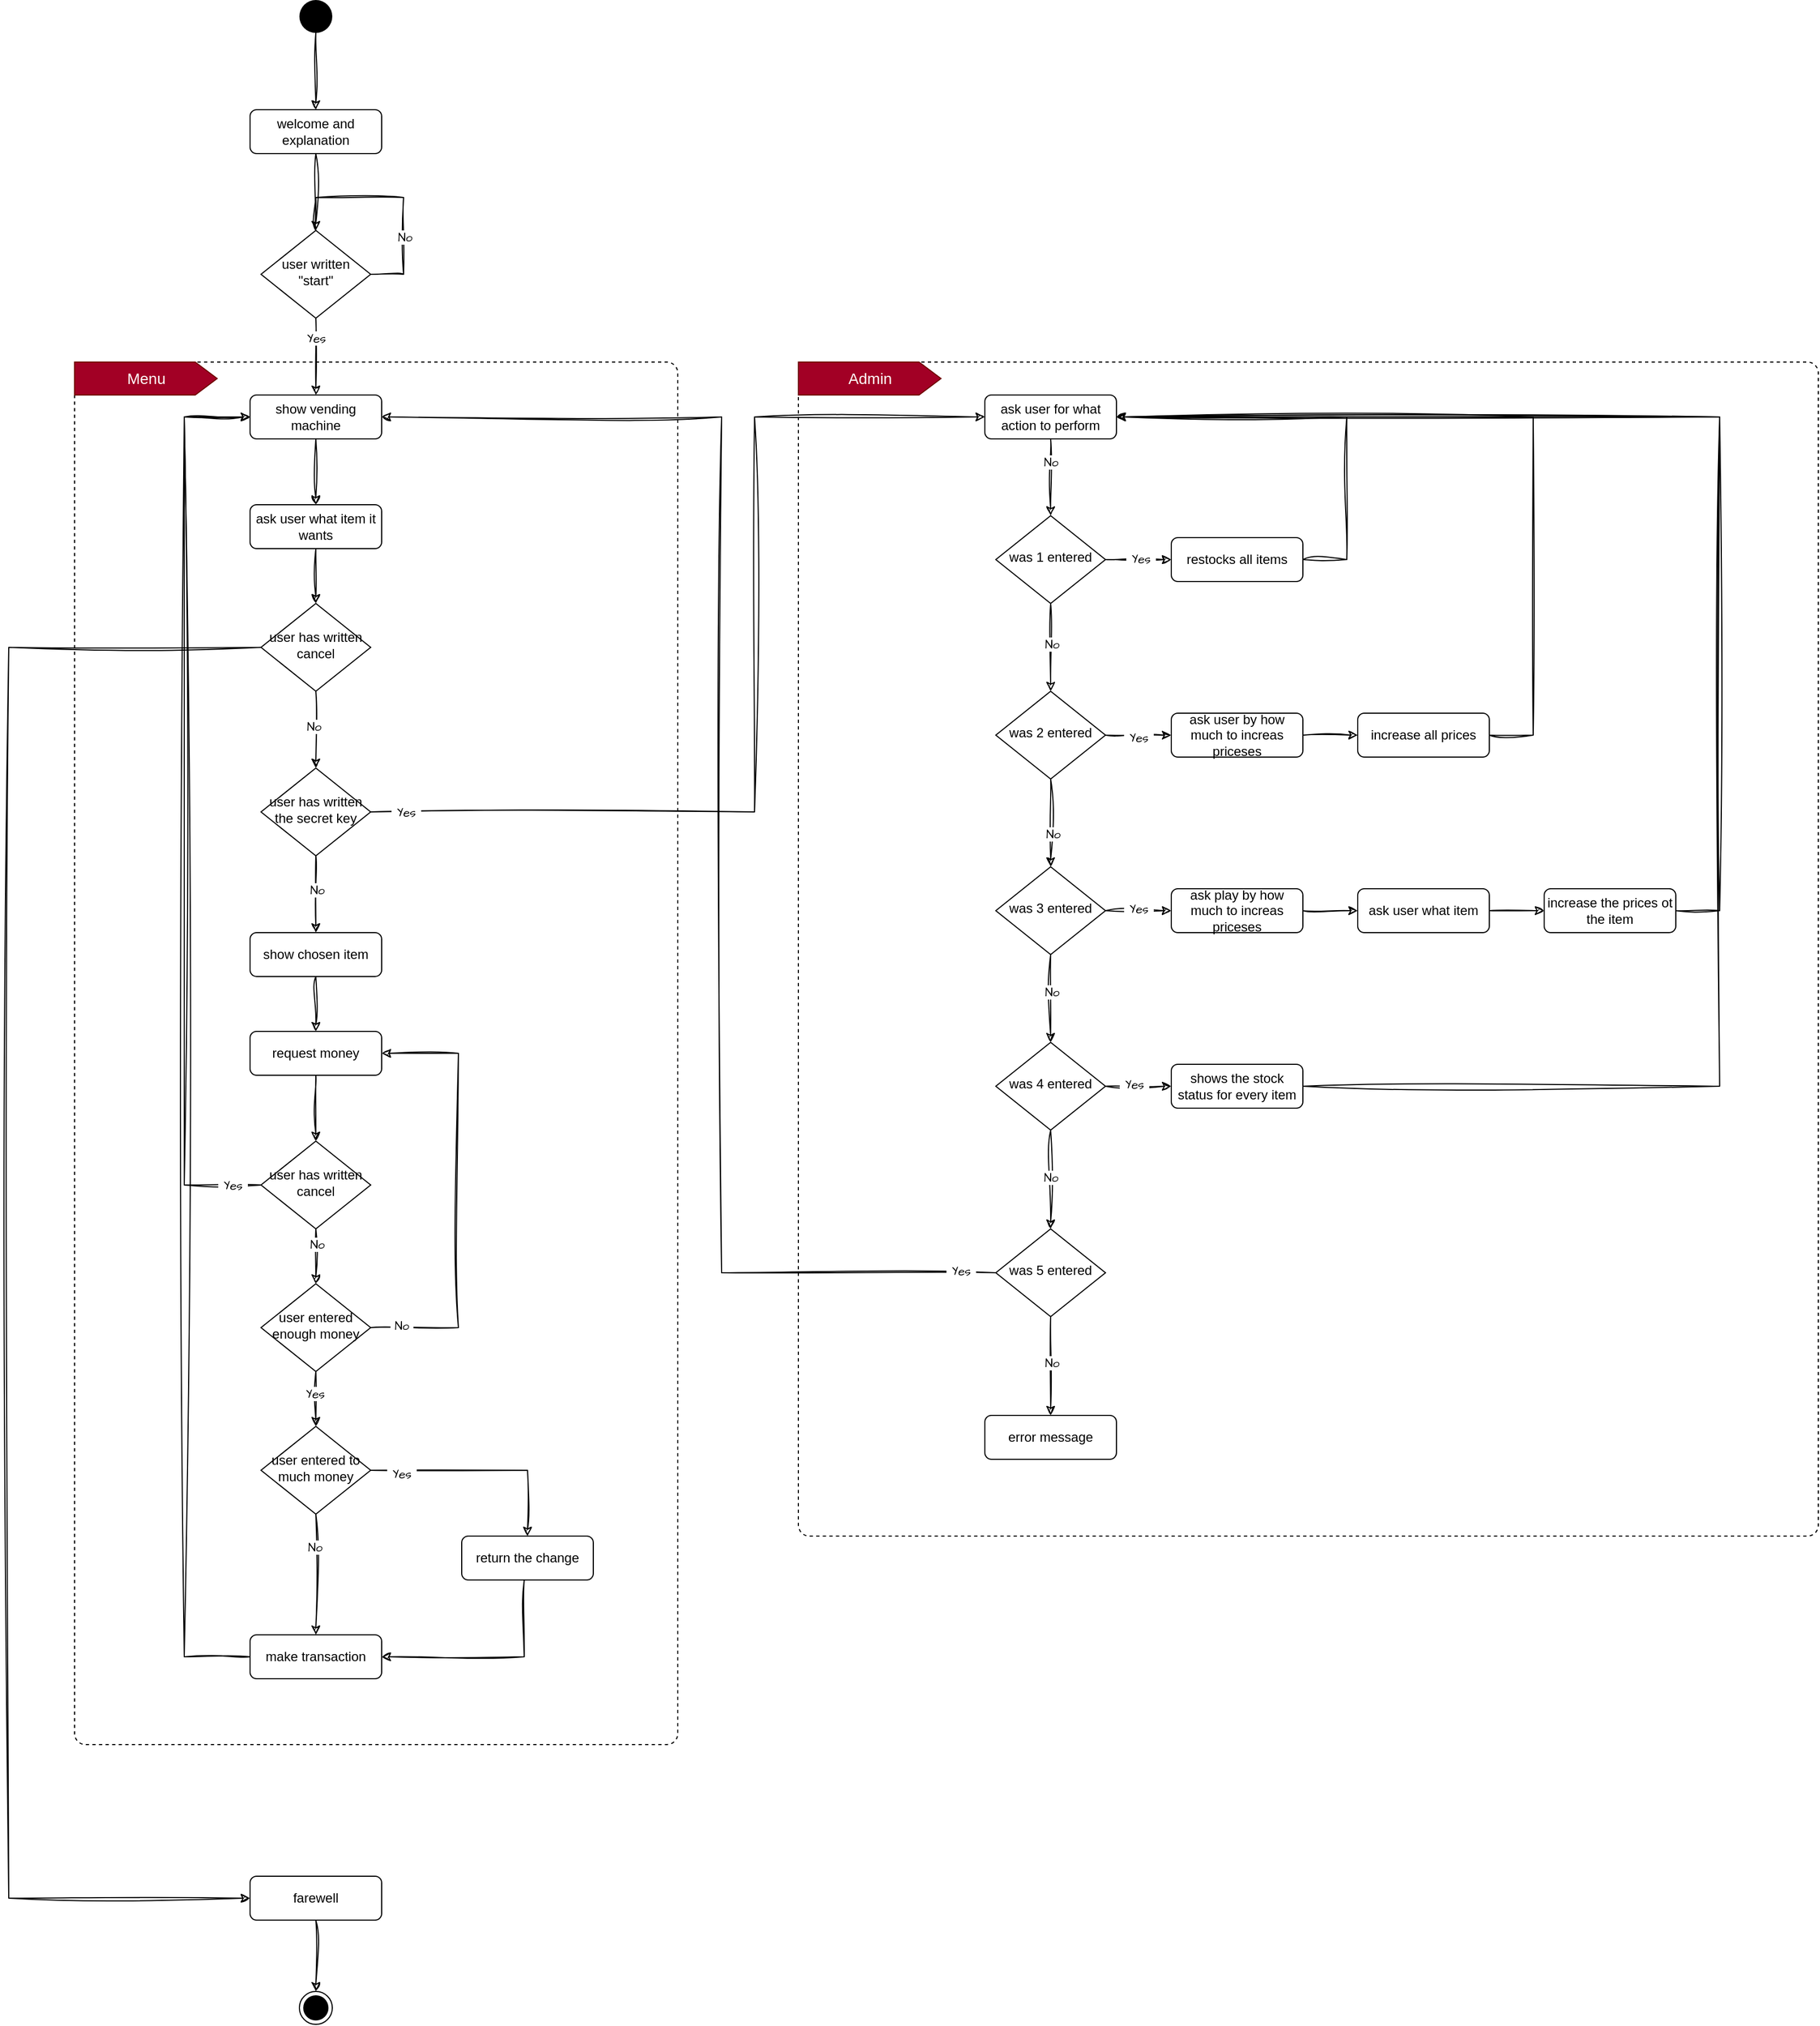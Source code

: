 <mxfile version="24.7.17">
  <diagram id="C5RBs43oDa-KdzZeNtuy" name="Page-1">
    <mxGraphModel dx="4732" dy="3442" grid="1" gridSize="10" guides="1" tooltips="1" connect="1" arrows="1" fold="1" page="1" pageScale="1" pageWidth="827" pageHeight="1169" math="0" shadow="0">
      <root>
        <mxCell id="WIyWlLk6GJQsqaUBKTNV-0" />
        <mxCell id="WIyWlLk6GJQsqaUBKTNV-1" parent="WIyWlLk6GJQsqaUBKTNV-0" />
        <mxCell id="5bLGTl8kQyNxl-shVRan-60" value="" style="dashed=1;rounded=1;absoluteArcSize=1;arcSize=20;html=1;verticalAlign=top;align=left;spacingTop=5;spacingLeft=10;hachureGap=4;pointerEvents=0;" vertex="1" parent="WIyWlLk6GJQsqaUBKTNV-1">
          <mxGeometry x="660" y="270" width="930" height="1070" as="geometry" />
        </mxCell>
        <mxCell id="5bLGTl8kQyNxl-shVRan-0" value="" style="dashed=1;rounded=1;absoluteArcSize=1;arcSize=20;html=1;verticalAlign=top;align=left;spacingTop=5;spacingLeft=10;hachureGap=4;pointerEvents=0;" vertex="1" parent="WIyWlLk6GJQsqaUBKTNV-1">
          <mxGeometry y="270" width="550" height="1260" as="geometry" />
        </mxCell>
        <mxCell id="5bLGTl8kQyNxl-shVRan-13" style="edgeStyle=orthogonalEdgeStyle;rounded=0;sketch=1;hachureGap=4;jiggle=2;curveFitting=1;orthogonalLoop=1;jettySize=auto;html=1;entryX=0.5;entryY=0;entryDx=0;entryDy=0;fontFamily=Architects Daughter;fontSource=https%3A%2F%2Ffonts.googleapis.com%2Fcss%3Ffamily%3DArchitects%2BDaughter;" edge="1" parent="WIyWlLk6GJQsqaUBKTNV-1" source="WIyWlLk6GJQsqaUBKTNV-3" target="WIyWlLk6GJQsqaUBKTNV-6">
          <mxGeometry relative="1" as="geometry" />
        </mxCell>
        <mxCell id="WIyWlLk6GJQsqaUBKTNV-3" value="welcome and explanation" style="rounded=1;whiteSpace=wrap;html=1;fontSize=12;glass=0;strokeWidth=1;shadow=0;" parent="WIyWlLk6GJQsqaUBKTNV-1" vertex="1">
          <mxGeometry x="160" y="40" width="120" height="40" as="geometry" />
        </mxCell>
        <mxCell id="5bLGTl8kQyNxl-shVRan-14" style="edgeStyle=orthogonalEdgeStyle;rounded=0;sketch=1;hachureGap=4;jiggle=2;curveFitting=1;orthogonalLoop=1;jettySize=auto;html=1;fontFamily=Architects Daughter;fontSource=https%3A%2F%2Ffonts.googleapis.com%2Fcss%3Ffamily%3DArchitects%2BDaughter;" edge="1" parent="WIyWlLk6GJQsqaUBKTNV-1" source="WIyWlLk6GJQsqaUBKTNV-6" target="n-0cQPRteFi9IoBBT434-6">
          <mxGeometry relative="1" as="geometry" />
        </mxCell>
        <mxCell id="5bLGTl8kQyNxl-shVRan-19" value="Yes" style="edgeLabel;html=1;align=center;verticalAlign=middle;resizable=0;points=[];sketch=1;hachureGap=4;jiggle=2;curveFitting=1;fontFamily=Architects Daughter;fontSource=https%3A%2F%2Ffonts.googleapis.com%2Fcss%3Ffamily%3DArchitects%2BDaughter;" vertex="1" connectable="0" parent="5bLGTl8kQyNxl-shVRan-14">
          <mxGeometry x="-0.502" relative="1" as="geometry">
            <mxPoint as="offset" />
          </mxGeometry>
        </mxCell>
        <mxCell id="WIyWlLk6GJQsqaUBKTNV-6" value="user written &quot;start&quot;" style="rhombus;whiteSpace=wrap;html=1;shadow=0;fontFamily=Helvetica;fontSize=12;align=center;strokeWidth=1;spacing=6;spacingTop=-4;" parent="WIyWlLk6GJQsqaUBKTNV-1" vertex="1">
          <mxGeometry x="170" y="150" width="100" height="80" as="geometry" />
        </mxCell>
        <mxCell id="5bLGTl8kQyNxl-shVRan-3" style="edgeStyle=orthogonalEdgeStyle;rounded=0;sketch=1;hachureGap=4;jiggle=2;curveFitting=1;orthogonalLoop=1;jettySize=auto;html=1;fontFamily=Architects Daughter;fontSource=https%3A%2F%2Ffonts.googleapis.com%2Fcss%3Ffamily%3DArchitects%2BDaughter;" edge="1" parent="WIyWlLk6GJQsqaUBKTNV-1" source="n-0cQPRteFi9IoBBT434-6" target="5bLGTl8kQyNxl-shVRan-1">
          <mxGeometry relative="1" as="geometry" />
        </mxCell>
        <mxCell id="n-0cQPRteFi9IoBBT434-6" value="show vending machine" style="rounded=1;whiteSpace=wrap;html=1;fontSize=12;glass=0;strokeWidth=1;shadow=0;" parent="WIyWlLk6GJQsqaUBKTNV-1" vertex="1">
          <mxGeometry x="160" y="300" width="120" height="40" as="geometry" />
        </mxCell>
        <mxCell id="n-0cQPRteFi9IoBBT434-35" style="edgeStyle=orthogonalEdgeStyle;rounded=0;sketch=1;hachureGap=4;jiggle=2;curveFitting=1;orthogonalLoop=1;jettySize=auto;html=1;fontFamily=Architects Daughter;fontSource=https%3A%2F%2Ffonts.googleapis.com%2Fcss%3Ffamily%3DArchitects%2BDaughter;" parent="WIyWlLk6GJQsqaUBKTNV-1" source="n-0cQPRteFi9IoBBT434-10" target="n-0cQPRteFi9IoBBT434-13" edge="1">
          <mxGeometry relative="1" as="geometry" />
        </mxCell>
        <mxCell id="n-0cQPRteFi9IoBBT434-10" value="farewell" style="rounded=1;whiteSpace=wrap;html=1;fontSize=12;glass=0;strokeWidth=1;shadow=0;" parent="WIyWlLk6GJQsqaUBKTNV-1" vertex="1">
          <mxGeometry x="160" y="1650" width="120" height="40" as="geometry" />
        </mxCell>
        <mxCell id="n-0cQPRteFi9IoBBT434-34" style="edgeStyle=orthogonalEdgeStyle;rounded=0;sketch=1;hachureGap=4;jiggle=2;curveFitting=1;orthogonalLoop=1;jettySize=auto;html=1;fontFamily=Architects Daughter;fontSource=https%3A%2F%2Ffonts.googleapis.com%2Fcss%3Ffamily%3DArchitects%2BDaughter;" parent="WIyWlLk6GJQsqaUBKTNV-1" source="n-0cQPRteFi9IoBBT434-12" target="WIyWlLk6GJQsqaUBKTNV-3" edge="1">
          <mxGeometry relative="1" as="geometry" />
        </mxCell>
        <mxCell id="n-0cQPRteFi9IoBBT434-12" value="" style="ellipse;fillColor=#000000;strokeColor=none;hachureGap=4;pointerEvents=0;" parent="WIyWlLk6GJQsqaUBKTNV-1" vertex="1">
          <mxGeometry x="205" y="-60" width="30" height="30" as="geometry" />
        </mxCell>
        <mxCell id="n-0cQPRteFi9IoBBT434-13" value="" style="ellipse;html=1;shape=endState;fillColor=#000000;strokeColor=#000000;hachureGap=4;pointerEvents=0;" parent="WIyWlLk6GJQsqaUBKTNV-1" vertex="1">
          <mxGeometry x="205" y="1755" width="30" height="30" as="geometry" />
        </mxCell>
        <mxCell id="n-0cQPRteFi9IoBBT434-29" value="Menu" style="html=1;shape=mxgraph.infographic.ribbonSimple;notch1=0;notch2=20;align=center;verticalAlign=middle;fontSize=14;fontStyle=0;fillColor=#a20025;fontColor=#ffffff;strokeColor=#6F0000;" parent="WIyWlLk6GJQsqaUBKTNV-1" vertex="1">
          <mxGeometry y="270" width="130" height="30" as="geometry" />
        </mxCell>
        <mxCell id="5bLGTl8kQyNxl-shVRan-9" style="edgeStyle=orthogonalEdgeStyle;rounded=0;sketch=1;hachureGap=4;jiggle=2;curveFitting=1;orthogonalLoop=1;jettySize=auto;html=1;entryX=0.5;entryY=0;entryDx=0;entryDy=0;fontFamily=Architects Daughter;fontSource=https%3A%2F%2Ffonts.googleapis.com%2Fcss%3Ffamily%3DArchitects%2BDaughter;" edge="1" parent="WIyWlLk6GJQsqaUBKTNV-1" source="5bLGTl8kQyNxl-shVRan-1" target="5bLGTl8kQyNxl-shVRan-7">
          <mxGeometry relative="1" as="geometry" />
        </mxCell>
        <mxCell id="5bLGTl8kQyNxl-shVRan-1" value="ask user what item it wants" style="rounded=1;whiteSpace=wrap;html=1;fontSize=12;glass=0;strokeWidth=1;shadow=0;" vertex="1" parent="WIyWlLk6GJQsqaUBKTNV-1">
          <mxGeometry x="160" y="400" width="120" height="40" as="geometry" />
        </mxCell>
        <mxCell id="5bLGTl8kQyNxl-shVRan-37" style="edgeStyle=orthogonalEdgeStyle;rounded=0;sketch=1;hachureGap=4;jiggle=2;curveFitting=1;orthogonalLoop=1;jettySize=auto;html=1;fontFamily=Architects Daughter;fontSource=https%3A%2F%2Ffonts.googleapis.com%2Fcss%3Ffamily%3DArchitects%2BDaughter;" edge="1" parent="WIyWlLk6GJQsqaUBKTNV-1" source="5bLGTl8kQyNxl-shVRan-5" target="5bLGTl8kQyNxl-shVRan-29">
          <mxGeometry relative="1" as="geometry" />
        </mxCell>
        <mxCell id="5bLGTl8kQyNxl-shVRan-5" value="show chosen item" style="rounded=1;whiteSpace=wrap;html=1;fontSize=12;glass=0;strokeWidth=1;shadow=0;" vertex="1" parent="WIyWlLk6GJQsqaUBKTNV-1">
          <mxGeometry x="160" y="790" width="120" height="40" as="geometry" />
        </mxCell>
        <mxCell id="5bLGTl8kQyNxl-shVRan-10" style="edgeStyle=orthogonalEdgeStyle;rounded=0;sketch=1;hachureGap=4;jiggle=2;curveFitting=1;orthogonalLoop=1;jettySize=auto;html=1;entryX=0.5;entryY=0;entryDx=0;entryDy=0;fontFamily=Architects Daughter;fontSource=https%3A%2F%2Ffonts.googleapis.com%2Fcss%3Ffamily%3DArchitects%2BDaughter;" edge="1" parent="WIyWlLk6GJQsqaUBKTNV-1" source="5bLGTl8kQyNxl-shVRan-7" target="5bLGTl8kQyNxl-shVRan-8">
          <mxGeometry relative="1" as="geometry" />
        </mxCell>
        <mxCell id="5bLGTl8kQyNxl-shVRan-20" value="No" style="edgeLabel;html=1;align=center;verticalAlign=middle;resizable=0;points=[];sketch=1;hachureGap=4;jiggle=2;curveFitting=1;fontFamily=Architects Daughter;fontSource=https%3A%2F%2Ffonts.googleapis.com%2Fcss%3Ffamily%3DArchitects%2BDaughter;" vertex="1" connectable="0" parent="5bLGTl8kQyNxl-shVRan-10">
          <mxGeometry x="-0.091" y="-2" relative="1" as="geometry">
            <mxPoint as="offset" />
          </mxGeometry>
        </mxCell>
        <mxCell id="5bLGTl8kQyNxl-shVRan-26" style="edgeStyle=orthogonalEdgeStyle;rounded=0;sketch=1;hachureGap=4;jiggle=2;curveFitting=1;orthogonalLoop=1;jettySize=auto;html=1;entryX=0;entryY=0.5;entryDx=0;entryDy=0;fontFamily=Architects Daughter;fontSource=https%3A%2F%2Ffonts.googleapis.com%2Fcss%3Ffamily%3DArchitects%2BDaughter;exitX=1;exitY=0.5;exitDx=0;exitDy=0;" edge="1" parent="WIyWlLk6GJQsqaUBKTNV-1" source="5bLGTl8kQyNxl-shVRan-8" target="5bLGTl8kQyNxl-shVRan-24">
          <mxGeometry relative="1" as="geometry">
            <Array as="points">
              <mxPoint x="620" y="680" />
              <mxPoint x="620" y="320" />
            </Array>
          </mxGeometry>
        </mxCell>
        <mxCell id="5bLGTl8kQyNxl-shVRan-28" value="&amp;nbsp;Yes&amp;nbsp;" style="edgeLabel;html=1;align=center;verticalAlign=middle;resizable=0;points=[];sketch=1;hachureGap=4;jiggle=2;curveFitting=1;fontFamily=Architects Daughter;fontSource=https%3A%2F%2Ffonts.googleapis.com%2Fcss%3Ffamily%3DArchitects%2BDaughter;" vertex="1" connectable="0" parent="5bLGTl8kQyNxl-shVRan-26">
          <mxGeometry x="-0.96" y="1" relative="1" as="geometry">
            <mxPoint x="13" y="1" as="offset" />
          </mxGeometry>
        </mxCell>
        <mxCell id="5bLGTl8kQyNxl-shVRan-56" style="edgeStyle=orthogonalEdgeStyle;rounded=0;sketch=1;hachureGap=4;jiggle=2;curveFitting=1;orthogonalLoop=1;jettySize=auto;html=1;entryX=0;entryY=0.5;entryDx=0;entryDy=0;fontFamily=Architects Daughter;fontSource=https%3A%2F%2Ffonts.googleapis.com%2Fcss%3Ffamily%3DArchitects%2BDaughter;" edge="1" parent="WIyWlLk6GJQsqaUBKTNV-1" source="5bLGTl8kQyNxl-shVRan-7" target="n-0cQPRteFi9IoBBT434-10">
          <mxGeometry relative="1" as="geometry">
            <Array as="points">
              <mxPoint x="-60" y="530" />
              <mxPoint x="-60" y="1670" />
            </Array>
          </mxGeometry>
        </mxCell>
        <mxCell id="5bLGTl8kQyNxl-shVRan-7" value="user has written cancel" style="rhombus;whiteSpace=wrap;html=1;shadow=0;fontFamily=Helvetica;fontSize=12;align=center;strokeWidth=1;spacing=6;spacingTop=-4;" vertex="1" parent="WIyWlLk6GJQsqaUBKTNV-1">
          <mxGeometry x="170" y="490" width="100" height="80" as="geometry" />
        </mxCell>
        <mxCell id="5bLGTl8kQyNxl-shVRan-8" value="user has written the secret key" style="rhombus;whiteSpace=wrap;html=1;shadow=0;fontFamily=Helvetica;fontSize=12;align=center;strokeWidth=1;spacing=6;spacingTop=-4;" vertex="1" parent="WIyWlLk6GJQsqaUBKTNV-1">
          <mxGeometry x="170" y="640" width="100" height="80" as="geometry" />
        </mxCell>
        <mxCell id="5bLGTl8kQyNxl-shVRan-16" style="edgeStyle=orthogonalEdgeStyle;rounded=0;sketch=1;hachureGap=4;jiggle=2;curveFitting=1;orthogonalLoop=1;jettySize=auto;html=1;entryX=1;entryY=0.5;entryDx=0;entryDy=0;fontFamily=Architects Daughter;fontSource=https%3A%2F%2Ffonts.googleapis.com%2Fcss%3Ffamily%3DArchitects%2BDaughter;endArrow=none;endFill=0;" edge="1" parent="WIyWlLk6GJQsqaUBKTNV-1" source="WIyWlLk6GJQsqaUBKTNV-6" target="WIyWlLk6GJQsqaUBKTNV-6">
          <mxGeometry relative="1" as="geometry">
            <Array as="points">
              <mxPoint x="220" y="120" />
              <mxPoint x="300" y="120" />
              <mxPoint x="300" y="190" />
            </Array>
          </mxGeometry>
        </mxCell>
        <mxCell id="5bLGTl8kQyNxl-shVRan-18" value="&amp;nbsp;No&amp;nbsp;" style="edgeLabel;html=1;align=center;verticalAlign=middle;resizable=0;points=[];sketch=1;hachureGap=4;jiggle=2;curveFitting=1;fontFamily=Architects Daughter;fontSource=https%3A%2F%2Ffonts.googleapis.com%2Fcss%3Ffamily%3DArchitects%2BDaughter;" vertex="1" connectable="0" parent="5bLGTl8kQyNxl-shVRan-16">
          <mxGeometry x="0.386" y="1" relative="1" as="geometry">
            <mxPoint as="offset" />
          </mxGeometry>
        </mxCell>
        <mxCell id="5bLGTl8kQyNxl-shVRan-21" style="edgeStyle=orthogonalEdgeStyle;rounded=0;sketch=1;hachureGap=4;jiggle=2;curveFitting=1;orthogonalLoop=1;jettySize=auto;html=1;entryX=0.5;entryY=0;entryDx=0;entryDy=0;fontFamily=Architects Daughter;fontSource=https%3A%2F%2Ffonts.googleapis.com%2Fcss%3Ffamily%3DArchitects%2BDaughter;" edge="1" parent="WIyWlLk6GJQsqaUBKTNV-1" source="5bLGTl8kQyNxl-shVRan-8" target="5bLGTl8kQyNxl-shVRan-5">
          <mxGeometry relative="1" as="geometry" />
        </mxCell>
        <mxCell id="5bLGTl8kQyNxl-shVRan-22" value="&amp;nbsp;No&amp;nbsp;" style="edgeLabel;html=1;align=center;verticalAlign=middle;resizable=0;points=[];sketch=1;hachureGap=4;jiggle=2;curveFitting=1;fontFamily=Architects Daughter;fontSource=https%3A%2F%2Ffonts.googleapis.com%2Fcss%3Ffamily%3DArchitects%2BDaughter;" vertex="1" connectable="0" parent="5bLGTl8kQyNxl-shVRan-21">
          <mxGeometry x="-0.131" y="1" relative="1" as="geometry">
            <mxPoint as="offset" />
          </mxGeometry>
        </mxCell>
        <mxCell id="5bLGTl8kQyNxl-shVRan-63" style="edgeStyle=orthogonalEdgeStyle;rounded=0;sketch=1;hachureGap=4;jiggle=2;curveFitting=1;orthogonalLoop=1;jettySize=auto;html=1;fontFamily=Architects Daughter;fontSource=https%3A%2F%2Ffonts.googleapis.com%2Fcss%3Ffamily%3DArchitects%2BDaughter;" edge="1" parent="WIyWlLk6GJQsqaUBKTNV-1" source="5bLGTl8kQyNxl-shVRan-24" target="5bLGTl8kQyNxl-shVRan-62">
          <mxGeometry relative="1" as="geometry" />
        </mxCell>
        <mxCell id="5bLGTl8kQyNxl-shVRan-75" value="No" style="edgeLabel;html=1;align=center;verticalAlign=middle;resizable=0;points=[];sketch=1;hachureGap=4;jiggle=2;curveFitting=1;fontFamily=Architects Daughter;fontSource=https%3A%2F%2Ffonts.googleapis.com%2Fcss%3Ffamily%3DArchitects%2BDaughter;" vertex="1" connectable="0" parent="5bLGTl8kQyNxl-shVRan-63">
          <mxGeometry x="-0.378" relative="1" as="geometry">
            <mxPoint y="-1" as="offset" />
          </mxGeometry>
        </mxCell>
        <mxCell id="5bLGTl8kQyNxl-shVRan-24" value="ask user for what action to perform" style="rounded=1;whiteSpace=wrap;html=1;fontSize=12;glass=0;strokeWidth=1;shadow=0;" vertex="1" parent="WIyWlLk6GJQsqaUBKTNV-1">
          <mxGeometry x="830" y="300" width="120" height="40" as="geometry" />
        </mxCell>
        <mxCell id="5bLGTl8kQyNxl-shVRan-38" style="edgeStyle=orthogonalEdgeStyle;rounded=0;sketch=1;hachureGap=4;jiggle=2;curveFitting=1;orthogonalLoop=1;jettySize=auto;html=1;entryX=0.5;entryY=0;entryDx=0;entryDy=0;fontFamily=Architects Daughter;fontSource=https%3A%2F%2Ffonts.googleapis.com%2Fcss%3Ffamily%3DArchitects%2BDaughter;" edge="1" parent="WIyWlLk6GJQsqaUBKTNV-1" source="5bLGTl8kQyNxl-shVRan-29" target="5bLGTl8kQyNxl-shVRan-30">
          <mxGeometry relative="1" as="geometry" />
        </mxCell>
        <mxCell id="5bLGTl8kQyNxl-shVRan-29" value="request money" style="rounded=1;whiteSpace=wrap;html=1;fontSize=12;glass=0;strokeWidth=1;shadow=0;" vertex="1" parent="WIyWlLk6GJQsqaUBKTNV-1">
          <mxGeometry x="160" y="880" width="120" height="40" as="geometry" />
        </mxCell>
        <mxCell id="5bLGTl8kQyNxl-shVRan-36" style="edgeStyle=orthogonalEdgeStyle;rounded=0;sketch=1;hachureGap=4;jiggle=2;curveFitting=1;orthogonalLoop=1;jettySize=auto;html=1;fontFamily=Architects Daughter;fontSource=https%3A%2F%2Ffonts.googleapis.com%2Fcss%3Ffamily%3DArchitects%2BDaughter;" edge="1" parent="WIyWlLk6GJQsqaUBKTNV-1" source="5bLGTl8kQyNxl-shVRan-30">
          <mxGeometry relative="1" as="geometry">
            <mxPoint x="160" y="320" as="targetPoint" />
            <Array as="points">
              <mxPoint x="100" y="1020" />
              <mxPoint x="100" y="320" />
            </Array>
          </mxGeometry>
        </mxCell>
        <mxCell id="5bLGTl8kQyNxl-shVRan-43" value="&amp;nbsp;Yes&amp;nbsp;" style="edgeLabel;html=1;align=center;verticalAlign=middle;resizable=0;points=[];sketch=1;hachureGap=4;jiggle=2;curveFitting=1;fontFamily=Architects Daughter;fontSource=https%3A%2F%2Ffonts.googleapis.com%2Fcss%3Ffamily%3DArchitects%2BDaughter;" vertex="1" connectable="0" parent="5bLGTl8kQyNxl-shVRan-36">
          <mxGeometry x="-0.951" y="-3" relative="1" as="geometry">
            <mxPoint x="-6" y="3" as="offset" />
          </mxGeometry>
        </mxCell>
        <mxCell id="5bLGTl8kQyNxl-shVRan-39" style="edgeStyle=orthogonalEdgeStyle;rounded=0;sketch=1;hachureGap=4;jiggle=2;curveFitting=1;orthogonalLoop=1;jettySize=auto;html=1;entryX=0.5;entryY=0;entryDx=0;entryDy=0;fontFamily=Architects Daughter;fontSource=https%3A%2F%2Ffonts.googleapis.com%2Fcss%3Ffamily%3DArchitects%2BDaughter;" edge="1" parent="WIyWlLk6GJQsqaUBKTNV-1" source="5bLGTl8kQyNxl-shVRan-30" target="5bLGTl8kQyNxl-shVRan-31">
          <mxGeometry relative="1" as="geometry" />
        </mxCell>
        <mxCell id="5bLGTl8kQyNxl-shVRan-44" value="&amp;nbsp;No&amp;nbsp;" style="edgeLabel;html=1;align=center;verticalAlign=middle;resizable=0;points=[];sketch=1;hachureGap=4;jiggle=2;curveFitting=1;fontFamily=Architects Daughter;fontSource=https%3A%2F%2Ffonts.googleapis.com%2Fcss%3Ffamily%3DArchitects%2BDaughter;" vertex="1" connectable="0" parent="5bLGTl8kQyNxl-shVRan-39">
          <mxGeometry x="-0.452" y="1" relative="1" as="geometry">
            <mxPoint as="offset" />
          </mxGeometry>
        </mxCell>
        <mxCell id="5bLGTl8kQyNxl-shVRan-30" value="user has written cancel" style="rhombus;whiteSpace=wrap;html=1;shadow=0;fontFamily=Helvetica;fontSize=12;align=center;strokeWidth=1;spacing=6;spacingTop=-4;" vertex="1" parent="WIyWlLk6GJQsqaUBKTNV-1">
          <mxGeometry x="170" y="980" width="100" height="80" as="geometry" />
        </mxCell>
        <mxCell id="5bLGTl8kQyNxl-shVRan-40" style="edgeStyle=orthogonalEdgeStyle;rounded=0;sketch=1;hachureGap=4;jiggle=2;curveFitting=1;orthogonalLoop=1;jettySize=auto;html=1;entryX=1;entryY=0.5;entryDx=0;entryDy=0;fontFamily=Architects Daughter;fontSource=https%3A%2F%2Ffonts.googleapis.com%2Fcss%3Ffamily%3DArchitects%2BDaughter;" edge="1" parent="WIyWlLk6GJQsqaUBKTNV-1" source="5bLGTl8kQyNxl-shVRan-31" target="5bLGTl8kQyNxl-shVRan-29">
          <mxGeometry relative="1" as="geometry">
            <Array as="points">
              <mxPoint x="350" y="1150" />
              <mxPoint x="350" y="900" />
            </Array>
          </mxGeometry>
        </mxCell>
        <mxCell id="5bLGTl8kQyNxl-shVRan-48" value="&amp;nbsp;No&amp;nbsp;" style="edgeLabel;html=1;align=center;verticalAlign=middle;resizable=0;points=[];sketch=1;hachureGap=4;jiggle=2;curveFitting=1;fontFamily=Architects Daughter;fontSource=https%3A%2F%2Ffonts.googleapis.com%2Fcss%3Ffamily%3DArchitects%2BDaughter;" vertex="1" connectable="0" parent="5bLGTl8kQyNxl-shVRan-40">
          <mxGeometry x="-0.861" y="2" relative="1" as="geometry">
            <mxPoint as="offset" />
          </mxGeometry>
        </mxCell>
        <mxCell id="5bLGTl8kQyNxl-shVRan-42" style="edgeStyle=orthogonalEdgeStyle;rounded=0;sketch=1;hachureGap=4;jiggle=2;curveFitting=1;orthogonalLoop=1;jettySize=auto;html=1;entryX=0.5;entryY=0;entryDx=0;entryDy=0;fontFamily=Architects Daughter;fontSource=https%3A%2F%2Ffonts.googleapis.com%2Fcss%3Ffamily%3DArchitects%2BDaughter;" edge="1" parent="WIyWlLk6GJQsqaUBKTNV-1" source="5bLGTl8kQyNxl-shVRan-31" target="5bLGTl8kQyNxl-shVRan-32">
          <mxGeometry relative="1" as="geometry" />
        </mxCell>
        <mxCell id="5bLGTl8kQyNxl-shVRan-45" value="&amp;nbsp;Yes&amp;nbsp;" style="edgeLabel;html=1;align=center;verticalAlign=middle;resizable=0;points=[];sketch=1;hachureGap=4;jiggle=2;curveFitting=1;fontFamily=Architects Daughter;fontSource=https%3A%2F%2Ffonts.googleapis.com%2Fcss%3Ffamily%3DArchitects%2BDaughter;" vertex="1" connectable="0" parent="5bLGTl8kQyNxl-shVRan-42">
          <mxGeometry x="-0.2" y="-1" relative="1" as="geometry">
            <mxPoint as="offset" />
          </mxGeometry>
        </mxCell>
        <mxCell id="5bLGTl8kQyNxl-shVRan-31" value="user entered enough money" style="rhombus;whiteSpace=wrap;html=1;shadow=0;fontFamily=Helvetica;fontSize=12;align=center;strokeWidth=1;spacing=6;spacingTop=-4;" vertex="1" parent="WIyWlLk6GJQsqaUBKTNV-1">
          <mxGeometry x="170" y="1110" width="100" height="80" as="geometry" />
        </mxCell>
        <mxCell id="5bLGTl8kQyNxl-shVRan-49" style="edgeStyle=orthogonalEdgeStyle;rounded=0;sketch=1;hachureGap=4;jiggle=2;curveFitting=1;orthogonalLoop=1;jettySize=auto;html=1;entryX=0.5;entryY=0;entryDx=0;entryDy=0;fontFamily=Architects Daughter;fontSource=https%3A%2F%2Ffonts.googleapis.com%2Fcss%3Ffamily%3DArchitects%2BDaughter;" edge="1" parent="WIyWlLk6GJQsqaUBKTNV-1" source="5bLGTl8kQyNxl-shVRan-32" target="5bLGTl8kQyNxl-shVRan-41">
          <mxGeometry relative="1" as="geometry" />
        </mxCell>
        <mxCell id="5bLGTl8kQyNxl-shVRan-53" value="&amp;nbsp;Yes&amp;nbsp;" style="edgeLabel;html=1;align=center;verticalAlign=middle;resizable=0;points=[];sketch=1;hachureGap=4;jiggle=2;curveFitting=1;fontFamily=Architects Daughter;fontSource=https%3A%2F%2Ffonts.googleapis.com%2Fcss%3Ffamily%3DArchitects%2BDaughter;" vertex="1" connectable="0" parent="5bLGTl8kQyNxl-shVRan-49">
          <mxGeometry x="-0.724" y="-3" relative="1" as="geometry">
            <mxPoint as="offset" />
          </mxGeometry>
        </mxCell>
        <mxCell id="5bLGTl8kQyNxl-shVRan-52" style="edgeStyle=orthogonalEdgeStyle;rounded=0;sketch=1;hachureGap=4;jiggle=2;curveFitting=1;orthogonalLoop=1;jettySize=auto;html=1;fontFamily=Architects Daughter;fontSource=https%3A%2F%2Ffonts.googleapis.com%2Fcss%3Ffamily%3DArchitects%2BDaughter;" edge="1" parent="WIyWlLk6GJQsqaUBKTNV-1" source="5bLGTl8kQyNxl-shVRan-32" target="5bLGTl8kQyNxl-shVRan-50">
          <mxGeometry relative="1" as="geometry" />
        </mxCell>
        <mxCell id="5bLGTl8kQyNxl-shVRan-54" value="&amp;nbsp;No&amp;nbsp;" style="edgeLabel;html=1;align=center;verticalAlign=middle;resizable=0;points=[];sketch=1;hachureGap=4;jiggle=2;curveFitting=1;fontFamily=Architects Daughter;fontSource=https%3A%2F%2Ffonts.googleapis.com%2Fcss%3Ffamily%3DArchitects%2BDaughter;" vertex="1" connectable="0" parent="5bLGTl8kQyNxl-shVRan-52">
          <mxGeometry x="-0.451" y="-1" relative="1" as="geometry">
            <mxPoint as="offset" />
          </mxGeometry>
        </mxCell>
        <mxCell id="5bLGTl8kQyNxl-shVRan-32" value="user entered to much money" style="rhombus;whiteSpace=wrap;html=1;shadow=0;fontFamily=Helvetica;fontSize=12;align=center;strokeWidth=1;spacing=6;spacingTop=-4;" vertex="1" parent="WIyWlLk6GJQsqaUBKTNV-1">
          <mxGeometry x="170" y="1240" width="100" height="80" as="geometry" />
        </mxCell>
        <mxCell id="5bLGTl8kQyNxl-shVRan-51" style="edgeStyle=orthogonalEdgeStyle;rounded=0;sketch=1;hachureGap=4;jiggle=2;curveFitting=1;orthogonalLoop=1;jettySize=auto;html=1;entryX=1;entryY=0.5;entryDx=0;entryDy=0;fontFamily=Architects Daughter;fontSource=https%3A%2F%2Ffonts.googleapis.com%2Fcss%3Ffamily%3DArchitects%2BDaughter;" edge="1" parent="WIyWlLk6GJQsqaUBKTNV-1" source="5bLGTl8kQyNxl-shVRan-41" target="5bLGTl8kQyNxl-shVRan-50">
          <mxGeometry relative="1" as="geometry">
            <Array as="points">
              <mxPoint x="410" y="1450" />
            </Array>
          </mxGeometry>
        </mxCell>
        <mxCell id="5bLGTl8kQyNxl-shVRan-41" value="return the change" style="rounded=1;whiteSpace=wrap;html=1;fontSize=12;glass=0;strokeWidth=1;shadow=0;" vertex="1" parent="WIyWlLk6GJQsqaUBKTNV-1">
          <mxGeometry x="353" y="1340" width="120" height="40" as="geometry" />
        </mxCell>
        <mxCell id="5bLGTl8kQyNxl-shVRan-55" style="edgeStyle=orthogonalEdgeStyle;rounded=0;sketch=1;hachureGap=4;jiggle=2;curveFitting=1;orthogonalLoop=1;jettySize=auto;html=1;entryX=0;entryY=0.5;entryDx=0;entryDy=0;fontFamily=Architects Daughter;fontSource=https%3A%2F%2Ffonts.googleapis.com%2Fcss%3Ffamily%3DArchitects%2BDaughter;" edge="1" parent="WIyWlLk6GJQsqaUBKTNV-1" source="5bLGTl8kQyNxl-shVRan-50" target="n-0cQPRteFi9IoBBT434-6">
          <mxGeometry relative="1" as="geometry">
            <Array as="points">
              <mxPoint x="100" y="1450" />
              <mxPoint x="100" y="320" />
            </Array>
          </mxGeometry>
        </mxCell>
        <mxCell id="5bLGTl8kQyNxl-shVRan-50" value="make transaction" style="rounded=1;whiteSpace=wrap;html=1;fontSize=12;glass=0;strokeWidth=1;shadow=0;" vertex="1" parent="WIyWlLk6GJQsqaUBKTNV-1">
          <mxGeometry x="160" y="1430" width="120" height="40" as="geometry" />
        </mxCell>
        <mxCell id="5bLGTl8kQyNxl-shVRan-61" value="Admin" style="html=1;shape=mxgraph.infographic.ribbonSimple;notch1=0;notch2=20;align=center;verticalAlign=middle;fontSize=14;fontStyle=0;fillColor=#a20025;fontColor=#ffffff;strokeColor=#6F0000;" vertex="1" parent="WIyWlLk6GJQsqaUBKTNV-1">
          <mxGeometry x="660" y="270" width="130" height="30" as="geometry" />
        </mxCell>
        <mxCell id="5bLGTl8kQyNxl-shVRan-69" style="edgeStyle=orthogonalEdgeStyle;rounded=0;sketch=1;hachureGap=4;jiggle=2;curveFitting=1;orthogonalLoop=1;jettySize=auto;html=1;fontFamily=Architects Daughter;fontSource=https%3A%2F%2Ffonts.googleapis.com%2Fcss%3Ffamily%3DArchitects%2BDaughter;" edge="1" parent="WIyWlLk6GJQsqaUBKTNV-1" source="5bLGTl8kQyNxl-shVRan-62" target="5bLGTl8kQyNxl-shVRan-65">
          <mxGeometry relative="1" as="geometry" />
        </mxCell>
        <mxCell id="5bLGTl8kQyNxl-shVRan-76" value="No" style="edgeLabel;html=1;align=center;verticalAlign=middle;resizable=0;points=[];sketch=1;hachureGap=4;jiggle=2;curveFitting=1;fontFamily=Architects Daughter;fontSource=https%3A%2F%2Ffonts.googleapis.com%2Fcss%3Ffamily%3DArchitects%2BDaughter;" vertex="1" connectable="0" parent="5bLGTl8kQyNxl-shVRan-69">
          <mxGeometry x="-0.088" y="1" relative="1" as="geometry">
            <mxPoint as="offset" />
          </mxGeometry>
        </mxCell>
        <mxCell id="5bLGTl8kQyNxl-shVRan-92" style="edgeStyle=orthogonalEdgeStyle;rounded=0;sketch=1;hachureGap=4;jiggle=2;curveFitting=1;orthogonalLoop=1;jettySize=auto;html=1;fontFamily=Architects Daughter;fontSource=https%3A%2F%2Ffonts.googleapis.com%2Fcss%3Ffamily%3DArchitects%2BDaughter;" edge="1" parent="WIyWlLk6GJQsqaUBKTNV-1" source="5bLGTl8kQyNxl-shVRan-62" target="5bLGTl8kQyNxl-shVRan-81">
          <mxGeometry relative="1" as="geometry" />
        </mxCell>
        <mxCell id="5bLGTl8kQyNxl-shVRan-95" value="&amp;nbsp;Yes&amp;nbsp;" style="edgeLabel;html=1;align=center;verticalAlign=middle;resizable=0;points=[];sketch=1;hachureGap=4;jiggle=2;curveFitting=1;fontFamily=Architects Daughter;fontSource=https%3A%2F%2Ffonts.googleapis.com%2Fcss%3Ffamily%3DArchitects%2BDaughter;" vertex="1" connectable="0" parent="5bLGTl8kQyNxl-shVRan-92">
          <mxGeometry x="0.053" y="1" relative="1" as="geometry">
            <mxPoint as="offset" />
          </mxGeometry>
        </mxCell>
        <mxCell id="5bLGTl8kQyNxl-shVRan-62" value="was 1 entered" style="rhombus;whiteSpace=wrap;html=1;shadow=0;fontFamily=Helvetica;fontSize=12;align=center;strokeWidth=1;spacing=6;spacingTop=-4;" vertex="1" parent="WIyWlLk6GJQsqaUBKTNV-1">
          <mxGeometry x="840" y="410" width="100" height="80" as="geometry" />
        </mxCell>
        <mxCell id="5bLGTl8kQyNxl-shVRan-70" style="edgeStyle=orthogonalEdgeStyle;rounded=0;sketch=1;hachureGap=4;jiggle=2;curveFitting=1;orthogonalLoop=1;jettySize=auto;html=1;fontFamily=Architects Daughter;fontSource=https%3A%2F%2Ffonts.googleapis.com%2Fcss%3Ffamily%3DArchitects%2BDaughter;" edge="1" parent="WIyWlLk6GJQsqaUBKTNV-1" source="5bLGTl8kQyNxl-shVRan-65" target="5bLGTl8kQyNxl-shVRan-66">
          <mxGeometry relative="1" as="geometry" />
        </mxCell>
        <mxCell id="5bLGTl8kQyNxl-shVRan-77" value="No" style="edgeLabel;html=1;align=center;verticalAlign=middle;resizable=0;points=[];sketch=1;hachureGap=4;jiggle=2;curveFitting=1;fontFamily=Architects Daughter;fontSource=https%3A%2F%2Ffonts.googleapis.com%2Fcss%3Ffamily%3DArchitects%2BDaughter;" vertex="1" connectable="0" parent="5bLGTl8kQyNxl-shVRan-70">
          <mxGeometry x="0.235" y="2" relative="1" as="geometry">
            <mxPoint as="offset" />
          </mxGeometry>
        </mxCell>
        <mxCell id="5bLGTl8kQyNxl-shVRan-91" style="edgeStyle=orthogonalEdgeStyle;rounded=0;sketch=1;hachureGap=4;jiggle=2;curveFitting=1;orthogonalLoop=1;jettySize=auto;html=1;fontFamily=Architects Daughter;fontSource=https%3A%2F%2Ffonts.googleapis.com%2Fcss%3Ffamily%3DArchitects%2BDaughter;" edge="1" parent="WIyWlLk6GJQsqaUBKTNV-1" source="5bLGTl8kQyNxl-shVRan-65" target="5bLGTl8kQyNxl-shVRan-82">
          <mxGeometry relative="1" as="geometry" />
        </mxCell>
        <mxCell id="5bLGTl8kQyNxl-shVRan-96" value="&amp;nbsp;Yes&amp;nbsp;" style="edgeLabel;html=1;align=center;verticalAlign=middle;resizable=0;points=[];sketch=1;hachureGap=4;jiggle=2;curveFitting=1;fontFamily=Architects Daughter;fontSource=https%3A%2F%2Ffonts.googleapis.com%2Fcss%3Ffamily%3DArchitects%2BDaughter;" vertex="1" connectable="0" parent="5bLGTl8kQyNxl-shVRan-91">
          <mxGeometry x="-0.013" y="-2" relative="1" as="geometry">
            <mxPoint as="offset" />
          </mxGeometry>
        </mxCell>
        <mxCell id="5bLGTl8kQyNxl-shVRan-65" value="was 2 entered" style="rhombus;whiteSpace=wrap;html=1;shadow=0;fontFamily=Helvetica;fontSize=12;align=center;strokeWidth=1;spacing=6;spacingTop=-4;" vertex="1" parent="WIyWlLk6GJQsqaUBKTNV-1">
          <mxGeometry x="840" y="570" width="100" height="80" as="geometry" />
        </mxCell>
        <mxCell id="5bLGTl8kQyNxl-shVRan-71" style="edgeStyle=orthogonalEdgeStyle;rounded=0;sketch=1;hachureGap=4;jiggle=2;curveFitting=1;orthogonalLoop=1;jettySize=auto;html=1;fontFamily=Architects Daughter;fontSource=https%3A%2F%2Ffonts.googleapis.com%2Fcss%3Ffamily%3DArchitects%2BDaughter;" edge="1" parent="WIyWlLk6GJQsqaUBKTNV-1" source="5bLGTl8kQyNxl-shVRan-66" target="5bLGTl8kQyNxl-shVRan-67">
          <mxGeometry relative="1" as="geometry" />
        </mxCell>
        <mxCell id="5bLGTl8kQyNxl-shVRan-78" value="&amp;nbsp;No&amp;nbsp;" style="edgeLabel;html=1;align=center;verticalAlign=middle;resizable=0;points=[];sketch=1;hachureGap=4;jiggle=2;curveFitting=1;fontFamily=Architects Daughter;fontSource=https%3A%2F%2Ffonts.googleapis.com%2Fcss%3Ffamily%3DArchitects%2BDaughter;" vertex="1" connectable="0" parent="5bLGTl8kQyNxl-shVRan-71">
          <mxGeometry x="-0.16" y="1" relative="1" as="geometry">
            <mxPoint as="offset" />
          </mxGeometry>
        </mxCell>
        <mxCell id="5bLGTl8kQyNxl-shVRan-90" style="edgeStyle=orthogonalEdgeStyle;rounded=0;sketch=1;hachureGap=4;jiggle=2;curveFitting=1;orthogonalLoop=1;jettySize=auto;html=1;fontFamily=Architects Daughter;fontSource=https%3A%2F%2Ffonts.googleapis.com%2Fcss%3Ffamily%3DArchitects%2BDaughter;" edge="1" parent="WIyWlLk6GJQsqaUBKTNV-1" source="5bLGTl8kQyNxl-shVRan-66" target="5bLGTl8kQyNxl-shVRan-85">
          <mxGeometry relative="1" as="geometry" />
        </mxCell>
        <mxCell id="5bLGTl8kQyNxl-shVRan-97" value="&amp;nbsp;Yes&amp;nbsp;" style="edgeLabel;html=1;align=center;verticalAlign=middle;resizable=0;points=[];sketch=1;hachureGap=4;jiggle=2;curveFitting=1;fontFamily=Architects Daughter;fontSource=https%3A%2F%2Ffonts.googleapis.com%2Fcss%3Ffamily%3DArchitects%2BDaughter;" vertex="1" connectable="0" parent="5bLGTl8kQyNxl-shVRan-90">
          <mxGeometry x="-0.013" y="2" relative="1" as="geometry">
            <mxPoint as="offset" />
          </mxGeometry>
        </mxCell>
        <mxCell id="5bLGTl8kQyNxl-shVRan-66" value="was 3 entered" style="rhombus;whiteSpace=wrap;html=1;shadow=0;fontFamily=Helvetica;fontSize=12;align=center;strokeWidth=1;spacing=6;spacingTop=-4;" vertex="1" parent="WIyWlLk6GJQsqaUBKTNV-1">
          <mxGeometry x="840" y="730" width="100" height="80" as="geometry" />
        </mxCell>
        <mxCell id="5bLGTl8kQyNxl-shVRan-72" style="edgeStyle=orthogonalEdgeStyle;rounded=0;sketch=1;hachureGap=4;jiggle=2;curveFitting=1;orthogonalLoop=1;jettySize=auto;html=1;fontFamily=Architects Daughter;fontSource=https%3A%2F%2Ffonts.googleapis.com%2Fcss%3Ffamily%3DArchitects%2BDaughter;" edge="1" parent="WIyWlLk6GJQsqaUBKTNV-1" source="5bLGTl8kQyNxl-shVRan-67" target="5bLGTl8kQyNxl-shVRan-68">
          <mxGeometry relative="1" as="geometry" />
        </mxCell>
        <mxCell id="5bLGTl8kQyNxl-shVRan-79" value="&amp;nbsp;No&amp;nbsp;" style="edgeLabel;html=1;align=center;verticalAlign=middle;resizable=0;points=[];sketch=1;hachureGap=4;jiggle=2;curveFitting=1;fontFamily=Architects Daughter;fontSource=https%3A%2F%2Ffonts.googleapis.com%2Fcss%3Ffamily%3DArchitects%2BDaughter;" vertex="1" connectable="0" parent="5bLGTl8kQyNxl-shVRan-72">
          <mxGeometry x="-0.039" relative="1" as="geometry">
            <mxPoint as="offset" />
          </mxGeometry>
        </mxCell>
        <mxCell id="5bLGTl8kQyNxl-shVRan-89" style="edgeStyle=orthogonalEdgeStyle;rounded=0;sketch=1;hachureGap=4;jiggle=2;curveFitting=1;orthogonalLoop=1;jettySize=auto;html=1;fontFamily=Architects Daughter;fontSource=https%3A%2F%2Ffonts.googleapis.com%2Fcss%3Ffamily%3DArchitects%2BDaughter;" edge="1" parent="WIyWlLk6GJQsqaUBKTNV-1" source="5bLGTl8kQyNxl-shVRan-67" target="5bLGTl8kQyNxl-shVRan-88">
          <mxGeometry relative="1" as="geometry" />
        </mxCell>
        <mxCell id="5bLGTl8kQyNxl-shVRan-98" value="&amp;nbsp;Yes&amp;nbsp;" style="edgeLabel;html=1;align=center;verticalAlign=middle;resizable=0;points=[];sketch=1;hachureGap=4;jiggle=2;curveFitting=1;fontFamily=Architects Daughter;fontSource=https%3A%2F%2Ffonts.googleapis.com%2Fcss%3Ffamily%3DArchitects%2BDaughter;" vertex="1" connectable="0" parent="5bLGTl8kQyNxl-shVRan-89">
          <mxGeometry x="-0.147" y="2" relative="1" as="geometry">
            <mxPoint as="offset" />
          </mxGeometry>
        </mxCell>
        <mxCell id="5bLGTl8kQyNxl-shVRan-67" value="was 4 entered" style="rhombus;whiteSpace=wrap;html=1;shadow=0;fontFamily=Helvetica;fontSize=12;align=center;strokeWidth=1;spacing=6;spacingTop=-4;" vertex="1" parent="WIyWlLk6GJQsqaUBKTNV-1">
          <mxGeometry x="840" y="890" width="100" height="80" as="geometry" />
        </mxCell>
        <mxCell id="5bLGTl8kQyNxl-shVRan-74" style="edgeStyle=orthogonalEdgeStyle;rounded=0;sketch=1;hachureGap=4;jiggle=2;curveFitting=1;orthogonalLoop=1;jettySize=auto;html=1;fontFamily=Architects Daughter;fontSource=https%3A%2F%2Ffonts.googleapis.com%2Fcss%3Ffamily%3DArchitects%2BDaughter;" edge="1" parent="WIyWlLk6GJQsqaUBKTNV-1" source="5bLGTl8kQyNxl-shVRan-68" target="5bLGTl8kQyNxl-shVRan-73">
          <mxGeometry relative="1" as="geometry" />
        </mxCell>
        <mxCell id="5bLGTl8kQyNxl-shVRan-80" value="&amp;nbsp;No&amp;nbsp;" style="edgeLabel;html=1;align=center;verticalAlign=middle;resizable=0;points=[];sketch=1;hachureGap=4;jiggle=2;curveFitting=1;fontFamily=Architects Daughter;fontSource=https%3A%2F%2Ffonts.googleapis.com%2Fcss%3Ffamily%3DArchitects%2BDaughter;" vertex="1" connectable="0" parent="5bLGTl8kQyNxl-shVRan-74">
          <mxGeometry x="-0.062" y="1" relative="1" as="geometry">
            <mxPoint as="offset" />
          </mxGeometry>
        </mxCell>
        <mxCell id="5bLGTl8kQyNxl-shVRan-93" style="edgeStyle=orthogonalEdgeStyle;rounded=0;sketch=1;hachureGap=4;jiggle=2;curveFitting=1;orthogonalLoop=1;jettySize=auto;html=1;entryX=1;entryY=0.5;entryDx=0;entryDy=0;fontFamily=Architects Daughter;fontSource=https%3A%2F%2Ffonts.googleapis.com%2Fcss%3Ffamily%3DArchitects%2BDaughter;" edge="1" parent="WIyWlLk6GJQsqaUBKTNV-1" source="5bLGTl8kQyNxl-shVRan-68" target="n-0cQPRteFi9IoBBT434-6">
          <mxGeometry relative="1" as="geometry">
            <Array as="points">
              <mxPoint x="590" y="1100" />
              <mxPoint x="590" y="320" />
            </Array>
          </mxGeometry>
        </mxCell>
        <mxCell id="5bLGTl8kQyNxl-shVRan-94" value="&amp;nbsp;Yes&amp;nbsp;" style="edgeLabel;html=1;align=center;verticalAlign=middle;resizable=0;points=[];sketch=1;hachureGap=4;jiggle=2;curveFitting=1;fontFamily=Architects Daughter;fontSource=https%3A%2F%2Ffonts.googleapis.com%2Fcss%3Ffamily%3DArchitects%2BDaughter;" vertex="1" connectable="0" parent="5bLGTl8kQyNxl-shVRan-93">
          <mxGeometry x="-0.952" y="-2" relative="1" as="geometry">
            <mxPoint as="offset" />
          </mxGeometry>
        </mxCell>
        <mxCell id="5bLGTl8kQyNxl-shVRan-68" value="was 5 entered" style="rhombus;whiteSpace=wrap;html=1;shadow=0;fontFamily=Helvetica;fontSize=12;align=center;strokeWidth=1;spacing=6;spacingTop=-4;" vertex="1" parent="WIyWlLk6GJQsqaUBKTNV-1">
          <mxGeometry x="840" y="1060" width="100" height="80" as="geometry" />
        </mxCell>
        <mxCell id="5bLGTl8kQyNxl-shVRan-73" value="error message" style="rounded=1;whiteSpace=wrap;html=1;fontSize=12;glass=0;strokeWidth=1;shadow=0;" vertex="1" parent="WIyWlLk6GJQsqaUBKTNV-1">
          <mxGeometry x="830" y="1230" width="120" height="40" as="geometry" />
        </mxCell>
        <mxCell id="5bLGTl8kQyNxl-shVRan-102" style="edgeStyle=orthogonalEdgeStyle;rounded=0;sketch=1;hachureGap=4;jiggle=2;curveFitting=1;orthogonalLoop=1;jettySize=auto;html=1;entryX=1;entryY=0.5;entryDx=0;entryDy=0;fontFamily=Architects Daughter;fontSource=https%3A%2F%2Ffonts.googleapis.com%2Fcss%3Ffamily%3DArchitects%2BDaughter;" edge="1" parent="WIyWlLk6GJQsqaUBKTNV-1" source="5bLGTl8kQyNxl-shVRan-81" target="5bLGTl8kQyNxl-shVRan-24">
          <mxGeometry relative="1" as="geometry">
            <Array as="points">
              <mxPoint x="1160" y="450" />
              <mxPoint x="1160" y="320" />
            </Array>
          </mxGeometry>
        </mxCell>
        <mxCell id="5bLGTl8kQyNxl-shVRan-81" value="restocks all items" style="rounded=1;whiteSpace=wrap;html=1;fontSize=12;glass=0;strokeWidth=1;shadow=0;" vertex="1" parent="WIyWlLk6GJQsqaUBKTNV-1">
          <mxGeometry x="1000" y="430" width="120" height="40" as="geometry" />
        </mxCell>
        <mxCell id="5bLGTl8kQyNxl-shVRan-101" style="edgeStyle=orthogonalEdgeStyle;rounded=0;sketch=1;hachureGap=4;jiggle=2;curveFitting=1;orthogonalLoop=1;jettySize=auto;html=1;fontFamily=Architects Daughter;fontSource=https%3A%2F%2Ffonts.googleapis.com%2Fcss%3Ffamily%3DArchitects%2BDaughter;" edge="1" parent="WIyWlLk6GJQsqaUBKTNV-1" source="5bLGTl8kQyNxl-shVRan-82" target="5bLGTl8kQyNxl-shVRan-84">
          <mxGeometry relative="1" as="geometry" />
        </mxCell>
        <mxCell id="5bLGTl8kQyNxl-shVRan-82" value="ask user by how much to increas priceses" style="rounded=1;whiteSpace=wrap;html=1;fontSize=12;glass=0;strokeWidth=1;shadow=0;" vertex="1" parent="WIyWlLk6GJQsqaUBKTNV-1">
          <mxGeometry x="1000" y="590" width="120" height="40" as="geometry" />
        </mxCell>
        <mxCell id="5bLGTl8kQyNxl-shVRan-100" style="edgeStyle=orthogonalEdgeStyle;rounded=0;sketch=1;hachureGap=4;jiggle=2;curveFitting=1;orthogonalLoop=1;jettySize=auto;html=1;fontFamily=Architects Daughter;fontSource=https%3A%2F%2Ffonts.googleapis.com%2Fcss%3Ffamily%3DArchitects%2BDaughter;" edge="1" parent="WIyWlLk6GJQsqaUBKTNV-1" source="5bLGTl8kQyNxl-shVRan-83" target="5bLGTl8kQyNxl-shVRan-87">
          <mxGeometry relative="1" as="geometry" />
        </mxCell>
        <mxCell id="5bLGTl8kQyNxl-shVRan-83" value="ask user what item" style="rounded=1;whiteSpace=wrap;html=1;fontSize=12;glass=0;strokeWidth=1;shadow=0;" vertex="1" parent="WIyWlLk6GJQsqaUBKTNV-1">
          <mxGeometry x="1170" y="750" width="120" height="40" as="geometry" />
        </mxCell>
        <mxCell id="5bLGTl8kQyNxl-shVRan-103" style="edgeStyle=orthogonalEdgeStyle;rounded=0;sketch=1;hachureGap=4;jiggle=2;curveFitting=1;orthogonalLoop=1;jettySize=auto;html=1;entryX=1;entryY=0.5;entryDx=0;entryDy=0;fontFamily=Architects Daughter;fontSource=https%3A%2F%2Ffonts.googleapis.com%2Fcss%3Ffamily%3DArchitects%2BDaughter;" edge="1" parent="WIyWlLk6GJQsqaUBKTNV-1" source="5bLGTl8kQyNxl-shVRan-84" target="5bLGTl8kQyNxl-shVRan-24">
          <mxGeometry relative="1" as="geometry">
            <Array as="points">
              <mxPoint x="1330" y="610" />
              <mxPoint x="1330" y="320" />
            </Array>
          </mxGeometry>
        </mxCell>
        <mxCell id="5bLGTl8kQyNxl-shVRan-84" value="increase all prices" style="rounded=1;whiteSpace=wrap;html=1;fontSize=12;glass=0;strokeWidth=1;shadow=0;" vertex="1" parent="WIyWlLk6GJQsqaUBKTNV-1">
          <mxGeometry x="1170" y="590" width="120" height="40" as="geometry" />
        </mxCell>
        <mxCell id="5bLGTl8kQyNxl-shVRan-99" style="edgeStyle=orthogonalEdgeStyle;rounded=0;sketch=1;hachureGap=4;jiggle=2;curveFitting=1;orthogonalLoop=1;jettySize=auto;html=1;fontFamily=Architects Daughter;fontSource=https%3A%2F%2Ffonts.googleapis.com%2Fcss%3Ffamily%3DArchitects%2BDaughter;" edge="1" parent="WIyWlLk6GJQsqaUBKTNV-1" source="5bLGTl8kQyNxl-shVRan-85" target="5bLGTl8kQyNxl-shVRan-83">
          <mxGeometry relative="1" as="geometry" />
        </mxCell>
        <mxCell id="5bLGTl8kQyNxl-shVRan-85" value="ask play by how much to increas priceses" style="rounded=1;whiteSpace=wrap;html=1;fontSize=12;glass=0;strokeWidth=1;shadow=0;" vertex="1" parent="WIyWlLk6GJQsqaUBKTNV-1">
          <mxGeometry x="1000" y="750" width="120" height="40" as="geometry" />
        </mxCell>
        <mxCell id="5bLGTl8kQyNxl-shVRan-104" style="edgeStyle=orthogonalEdgeStyle;rounded=0;sketch=1;hachureGap=4;jiggle=2;curveFitting=1;orthogonalLoop=1;jettySize=auto;html=1;entryX=1;entryY=0.5;entryDx=0;entryDy=0;fontFamily=Architects Daughter;fontSource=https%3A%2F%2Ffonts.googleapis.com%2Fcss%3Ffamily%3DArchitects%2BDaughter;" edge="1" parent="WIyWlLk6GJQsqaUBKTNV-1" source="5bLGTl8kQyNxl-shVRan-87" target="5bLGTl8kQyNxl-shVRan-24">
          <mxGeometry relative="1" as="geometry">
            <Array as="points">
              <mxPoint x="1500" y="770" />
              <mxPoint x="1500" y="320" />
            </Array>
          </mxGeometry>
        </mxCell>
        <mxCell id="5bLGTl8kQyNxl-shVRan-87" value="increase the prices ot the item" style="rounded=1;whiteSpace=wrap;html=1;fontSize=12;glass=0;strokeWidth=1;shadow=0;" vertex="1" parent="WIyWlLk6GJQsqaUBKTNV-1">
          <mxGeometry x="1340" y="750" width="120" height="40" as="geometry" />
        </mxCell>
        <mxCell id="5bLGTl8kQyNxl-shVRan-105" style="edgeStyle=orthogonalEdgeStyle;rounded=0;sketch=1;hachureGap=4;jiggle=2;curveFitting=1;orthogonalLoop=1;jettySize=auto;html=1;entryX=1;entryY=0.5;entryDx=0;entryDy=0;fontFamily=Architects Daughter;fontSource=https%3A%2F%2Ffonts.googleapis.com%2Fcss%3Ffamily%3DArchitects%2BDaughter;" edge="1" parent="WIyWlLk6GJQsqaUBKTNV-1" source="5bLGTl8kQyNxl-shVRan-88" target="5bLGTl8kQyNxl-shVRan-24">
          <mxGeometry relative="1" as="geometry">
            <Array as="points">
              <mxPoint x="1500" y="930" />
              <mxPoint x="1500" y="320" />
            </Array>
          </mxGeometry>
        </mxCell>
        <mxCell id="5bLGTl8kQyNxl-shVRan-88" value="shows the stock status for every item" style="rounded=1;whiteSpace=wrap;html=1;fontSize=12;glass=0;strokeWidth=1;shadow=0;" vertex="1" parent="WIyWlLk6GJQsqaUBKTNV-1">
          <mxGeometry x="1000" y="910" width="120" height="40" as="geometry" />
        </mxCell>
      </root>
    </mxGraphModel>
  </diagram>
</mxfile>
